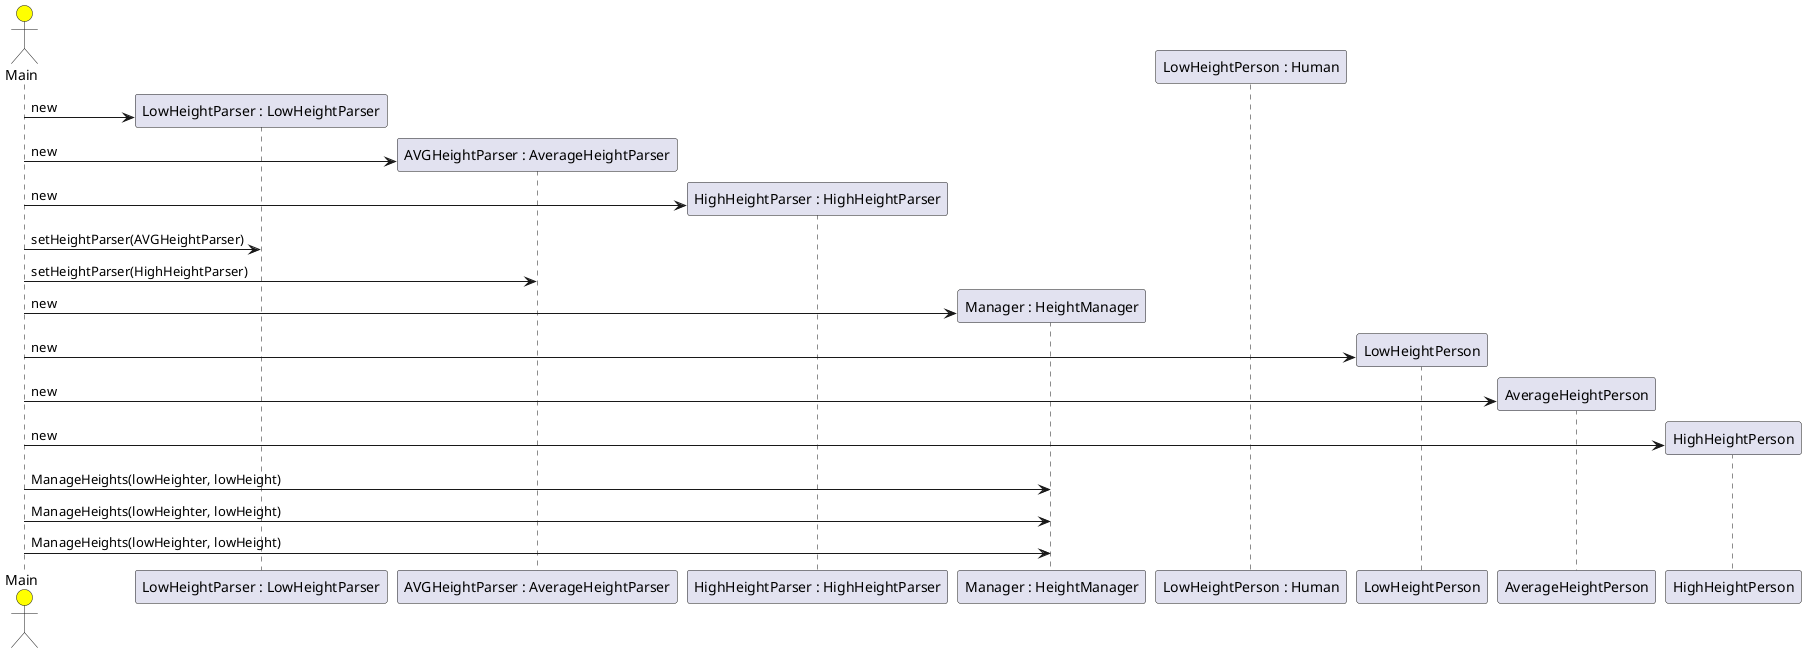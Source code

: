 @startuml
actor Main #yellow
participant "LowHeightParser : LowHeightParser" as LowHeightParser
participant "AVGHeightParser : AverageHeightParser" as AverageHeightParser
participant "HighHeightParser : HighHeightParser" as HighHeightParser

participant "Manager : HeightManager" as HeightManager
participant "LowHeightPerson : Human" as Human
participant "AverageHeightPerson : Human" as Human
participant "HighHeightPerson : Human" as Human

create LowHeightParser
Main -> LowHeightParser : new
    
create AverageHeightParser
Main -> AverageHeightParser : new

create HighHeightParser
Main -> HighHeightParser : new

Main -> LowHeightParser : setHeightParser(AVGHeightParser)
Main -> AverageHeightParser : setHeightParser(HighHeightParser)

create HeightManager
Main -> HeightManager : new

create LowHeightPerson
Main -> LowHeightPerson : new

create AverageHeightPerson
Main -> AverageHeightPerson : new

create HighHeightPerson
Main -> HighHeightPerson : new

Main -> HeightManager : ManageHeights(lowHeighter, lowHeight)
Main -> HeightManager : ManageHeights(lowHeighter, lowHeight)
Main -> HeightManager : ManageHeights(lowHeighter, lowHeight)
@enduml